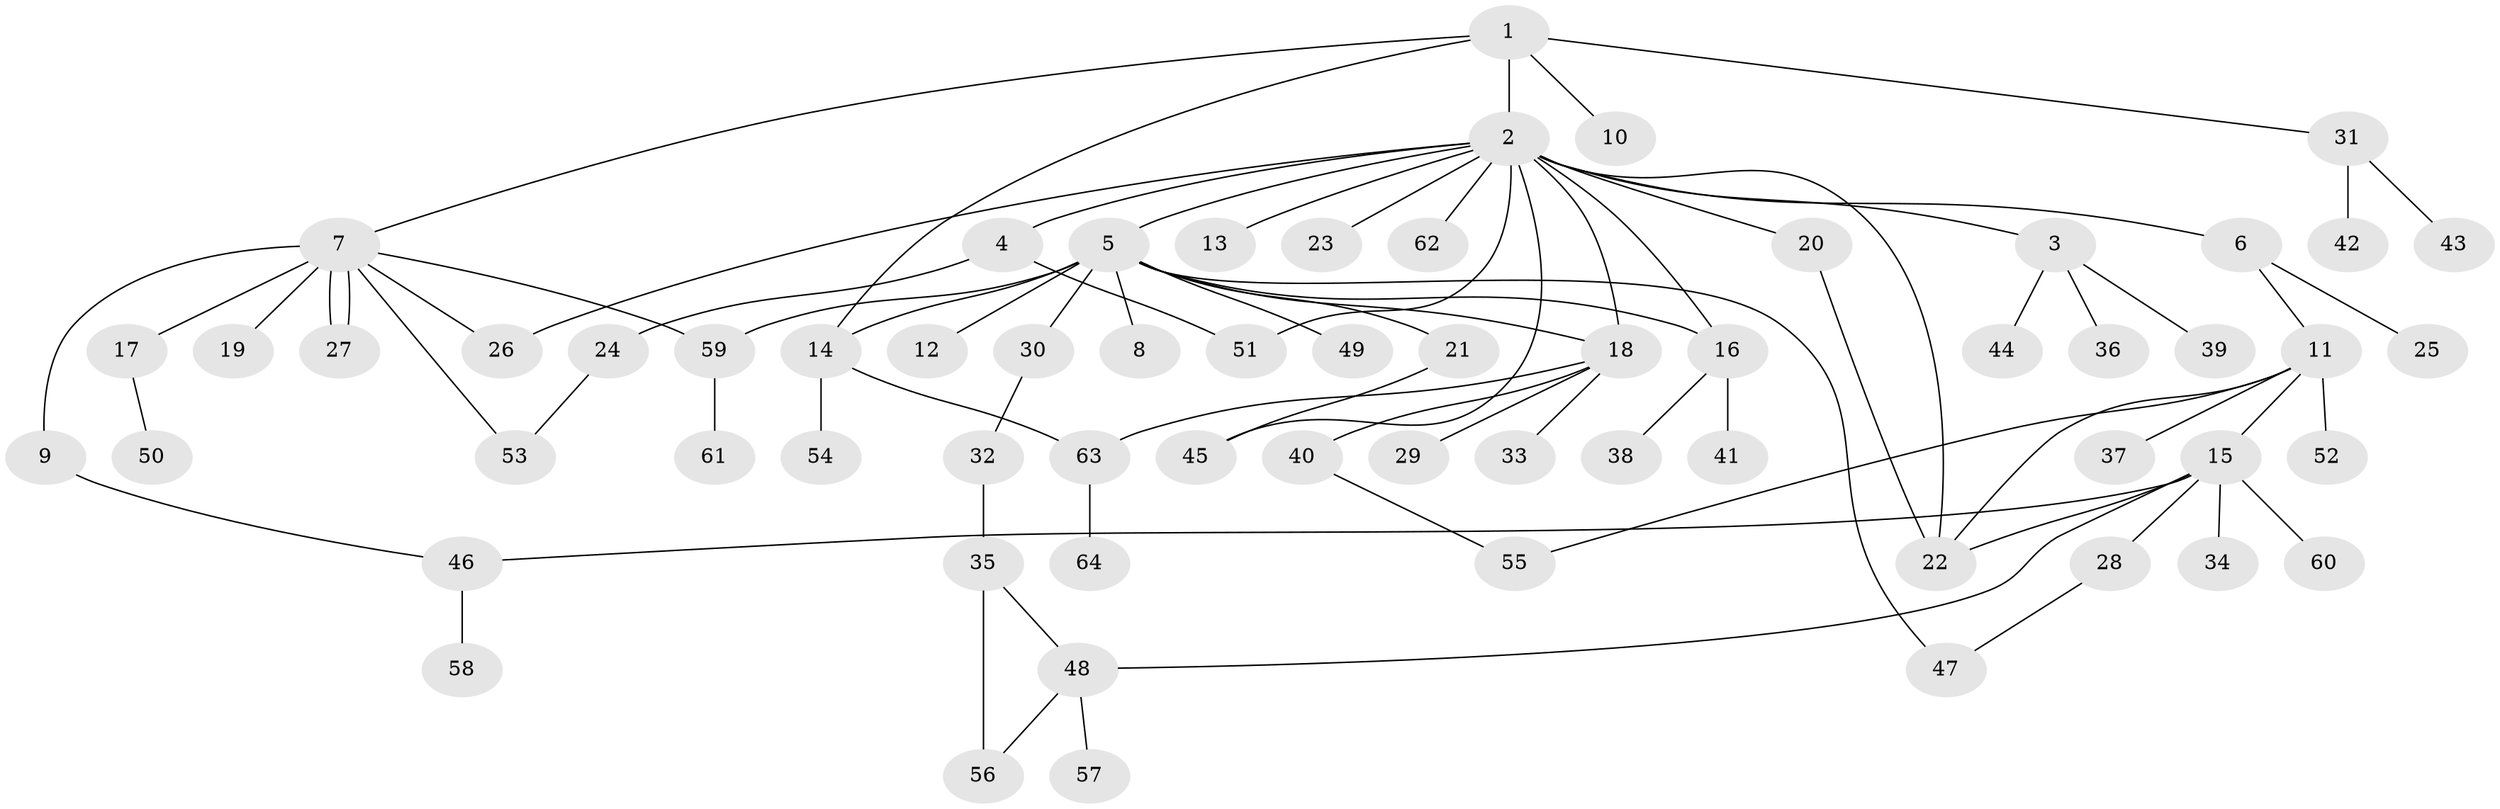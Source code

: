 // Generated by graph-tools (version 1.1) at 2025/14/03/09/25 04:14:36]
// undirected, 64 vertices, 81 edges
graph export_dot {
graph [start="1"]
  node [color=gray90,style=filled];
  1;
  2;
  3;
  4;
  5;
  6;
  7;
  8;
  9;
  10;
  11;
  12;
  13;
  14;
  15;
  16;
  17;
  18;
  19;
  20;
  21;
  22;
  23;
  24;
  25;
  26;
  27;
  28;
  29;
  30;
  31;
  32;
  33;
  34;
  35;
  36;
  37;
  38;
  39;
  40;
  41;
  42;
  43;
  44;
  45;
  46;
  47;
  48;
  49;
  50;
  51;
  52;
  53;
  54;
  55;
  56;
  57;
  58;
  59;
  60;
  61;
  62;
  63;
  64;
  1 -- 2;
  1 -- 7;
  1 -- 10;
  1 -- 14;
  1 -- 31;
  2 -- 3;
  2 -- 4;
  2 -- 5;
  2 -- 6;
  2 -- 13;
  2 -- 16;
  2 -- 18;
  2 -- 20;
  2 -- 22;
  2 -- 23;
  2 -- 26;
  2 -- 45;
  2 -- 51;
  2 -- 62;
  3 -- 36;
  3 -- 39;
  3 -- 44;
  4 -- 24;
  4 -- 51;
  5 -- 8;
  5 -- 12;
  5 -- 14;
  5 -- 16;
  5 -- 18;
  5 -- 21;
  5 -- 30;
  5 -- 47;
  5 -- 49;
  5 -- 59;
  6 -- 11;
  6 -- 25;
  7 -- 9;
  7 -- 17;
  7 -- 19;
  7 -- 26;
  7 -- 27;
  7 -- 27;
  7 -- 53;
  7 -- 59;
  9 -- 46;
  11 -- 15;
  11 -- 22;
  11 -- 37;
  11 -- 52;
  11 -- 55;
  14 -- 54;
  14 -- 63;
  15 -- 22;
  15 -- 28;
  15 -- 34;
  15 -- 46;
  15 -- 48;
  15 -- 60;
  16 -- 38;
  16 -- 41;
  17 -- 50;
  18 -- 29;
  18 -- 33;
  18 -- 40;
  18 -- 63;
  20 -- 22;
  21 -- 45;
  24 -- 53;
  28 -- 47;
  30 -- 32;
  31 -- 42;
  31 -- 43;
  32 -- 35;
  35 -- 48;
  35 -- 56;
  40 -- 55;
  46 -- 58;
  48 -- 56;
  48 -- 57;
  59 -- 61;
  63 -- 64;
}
